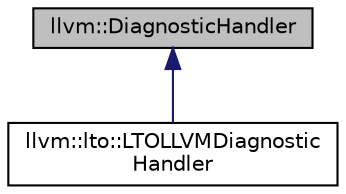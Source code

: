 digraph "llvm::DiagnosticHandler"
{
 // LATEX_PDF_SIZE
  bgcolor="transparent";
  edge [fontname="Helvetica",fontsize="10",labelfontname="Helvetica",labelfontsize="10"];
  node [fontname="Helvetica",fontsize="10",shape="box"];
  Node1 [label="llvm::DiagnosticHandler",height=0.2,width=0.4,color="black", fillcolor="grey75", style="filled", fontcolor="black",tooltip="This is the base class for diagnostic handling in LLVM."];
  Node1 -> Node2 [dir="back",color="midnightblue",fontsize="10",style="solid",fontname="Helvetica"];
  Node2 [label="llvm::lto::LTOLLVMDiagnostic\lHandler",height=0.2,width=0.4,color="black",URL="$structllvm_1_1lto_1_1LTOLLVMDiagnosticHandler.html",tooltip=" "];
}
